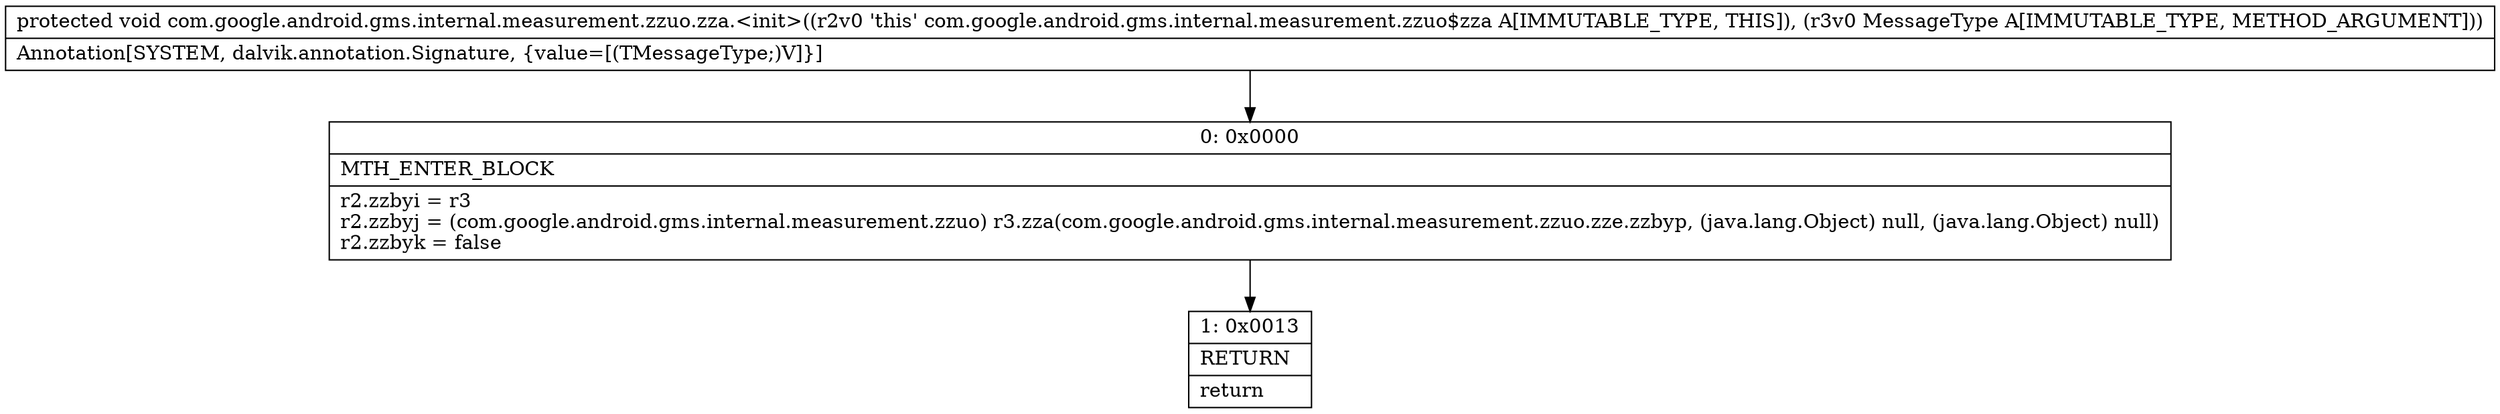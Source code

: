 digraph "CFG forcom.google.android.gms.internal.measurement.zzuo.zza.\<init\>(Lcom\/google\/android\/gms\/internal\/measurement\/zzuo;)V" {
Node_0 [shape=record,label="{0\:\ 0x0000|MTH_ENTER_BLOCK\l|r2.zzbyi = r3\lr2.zzbyj = (com.google.android.gms.internal.measurement.zzuo) r3.zza(com.google.android.gms.internal.measurement.zzuo.zze.zzbyp, (java.lang.Object) null, (java.lang.Object) null)\lr2.zzbyk = false\l}"];
Node_1 [shape=record,label="{1\:\ 0x0013|RETURN\l|return\l}"];
MethodNode[shape=record,label="{protected void com.google.android.gms.internal.measurement.zzuo.zza.\<init\>((r2v0 'this' com.google.android.gms.internal.measurement.zzuo$zza A[IMMUTABLE_TYPE, THIS]), (r3v0 MessageType A[IMMUTABLE_TYPE, METHOD_ARGUMENT]))  | Annotation[SYSTEM, dalvik.annotation.Signature, \{value=[(TMessageType;)V]\}]\l}"];
MethodNode -> Node_0;
Node_0 -> Node_1;
}

